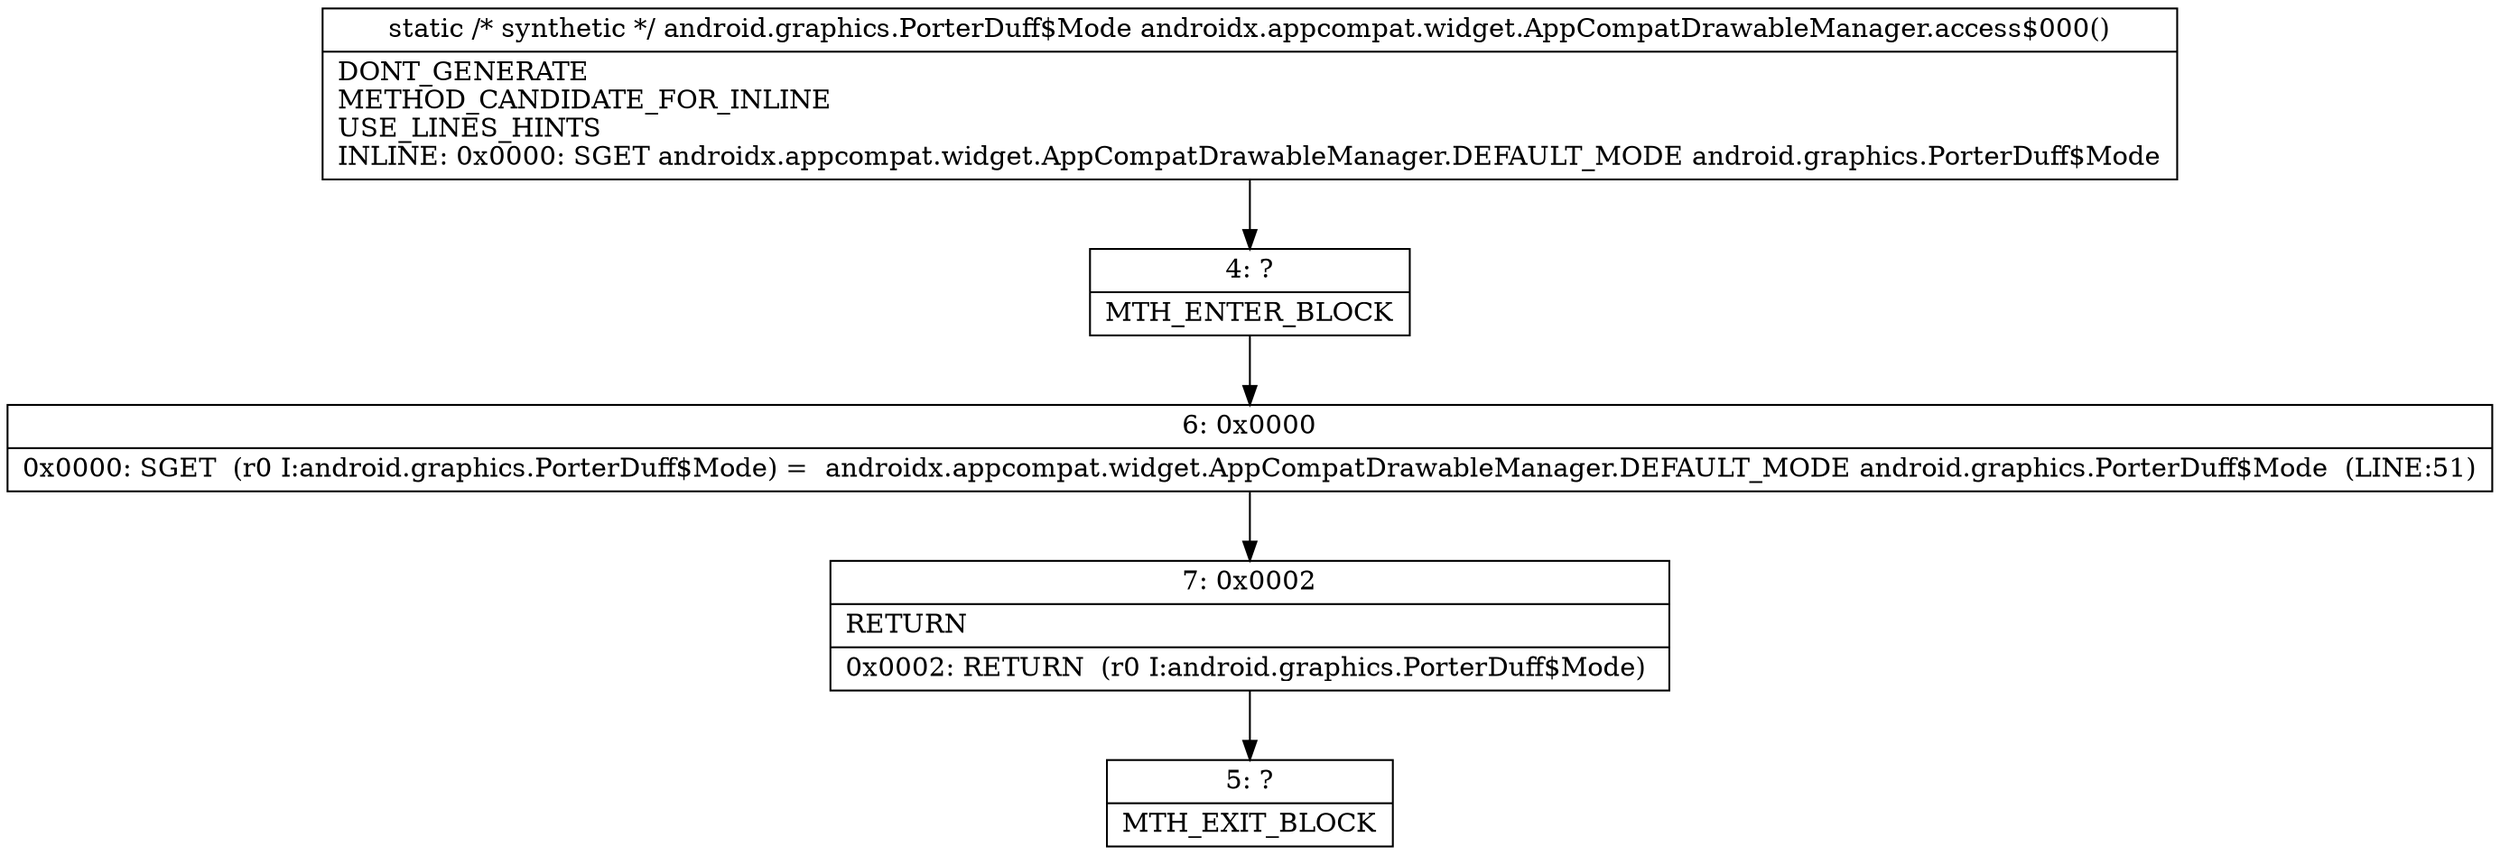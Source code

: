 digraph "CFG forandroidx.appcompat.widget.AppCompatDrawableManager.access$000()Landroid\/graphics\/PorterDuff$Mode;" {
Node_4 [shape=record,label="{4\:\ ?|MTH_ENTER_BLOCK\l}"];
Node_6 [shape=record,label="{6\:\ 0x0000|0x0000: SGET  (r0 I:android.graphics.PorterDuff$Mode) =  androidx.appcompat.widget.AppCompatDrawableManager.DEFAULT_MODE android.graphics.PorterDuff$Mode  (LINE:51)\l}"];
Node_7 [shape=record,label="{7\:\ 0x0002|RETURN\l|0x0002: RETURN  (r0 I:android.graphics.PorterDuff$Mode) \l}"];
Node_5 [shape=record,label="{5\:\ ?|MTH_EXIT_BLOCK\l}"];
MethodNode[shape=record,label="{static \/* synthetic *\/ android.graphics.PorterDuff$Mode androidx.appcompat.widget.AppCompatDrawableManager.access$000()  | DONT_GENERATE\lMETHOD_CANDIDATE_FOR_INLINE\lUSE_LINES_HINTS\lINLINE: 0x0000: SGET   androidx.appcompat.widget.AppCompatDrawableManager.DEFAULT_MODE android.graphics.PorterDuff$Mode\l}"];
MethodNode -> Node_4;Node_4 -> Node_6;
Node_6 -> Node_7;
Node_7 -> Node_5;
}

